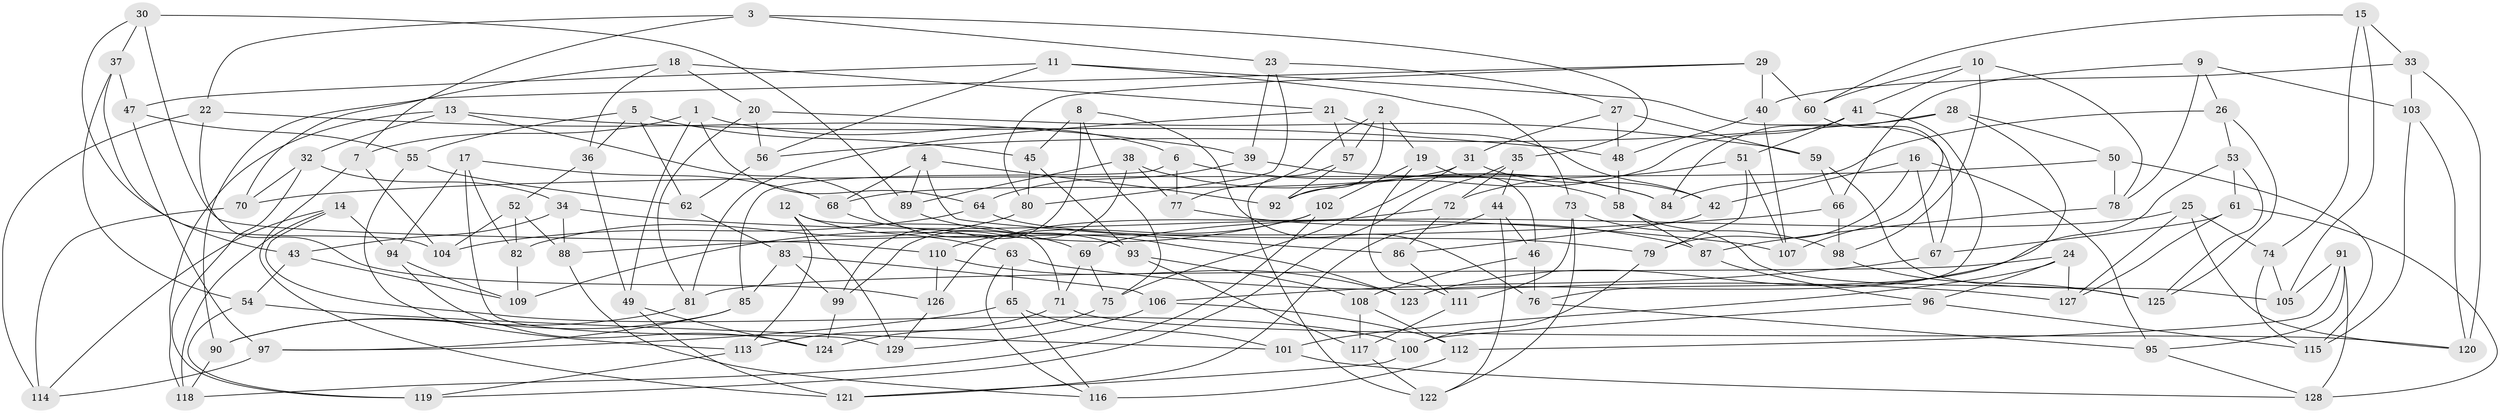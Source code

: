 // Generated by graph-tools (version 1.1) at 2025/59/03/09/25 04:59:30]
// undirected, 129 vertices, 258 edges
graph export_dot {
graph [start="1"]
  node [color=gray90,style=filled];
  1;
  2;
  3;
  4;
  5;
  6;
  7;
  8;
  9;
  10;
  11;
  12;
  13;
  14;
  15;
  16;
  17;
  18;
  19;
  20;
  21;
  22;
  23;
  24;
  25;
  26;
  27;
  28;
  29;
  30;
  31;
  32;
  33;
  34;
  35;
  36;
  37;
  38;
  39;
  40;
  41;
  42;
  43;
  44;
  45;
  46;
  47;
  48;
  49;
  50;
  51;
  52;
  53;
  54;
  55;
  56;
  57;
  58;
  59;
  60;
  61;
  62;
  63;
  64;
  65;
  66;
  67;
  68;
  69;
  70;
  71;
  72;
  73;
  74;
  75;
  76;
  77;
  78;
  79;
  80;
  81;
  82;
  83;
  84;
  85;
  86;
  87;
  88;
  89;
  90;
  91;
  92;
  93;
  94;
  95;
  96;
  97;
  98;
  99;
  100;
  101;
  102;
  103;
  104;
  105;
  106;
  107;
  108;
  109;
  110;
  111;
  112;
  113;
  114;
  115;
  116;
  117;
  118;
  119;
  120;
  121;
  122;
  123;
  124;
  125;
  126;
  127;
  128;
  129;
  1 -- 49;
  1 -- 64;
  1 -- 7;
  1 -- 6;
  2 -- 77;
  2 -- 92;
  2 -- 57;
  2 -- 19;
  3 -- 23;
  3 -- 35;
  3 -- 22;
  3 -- 7;
  4 -- 68;
  4 -- 92;
  4 -- 89;
  4 -- 86;
  5 -- 45;
  5 -- 55;
  5 -- 36;
  5 -- 62;
  6 -- 84;
  6 -- 77;
  6 -- 85;
  7 -- 121;
  7 -- 104;
  8 -- 45;
  8 -- 75;
  8 -- 76;
  8 -- 99;
  9 -- 78;
  9 -- 26;
  9 -- 103;
  9 -- 66;
  10 -- 41;
  10 -- 60;
  10 -- 78;
  10 -- 98;
  11 -- 67;
  11 -- 56;
  11 -- 47;
  11 -- 73;
  12 -- 113;
  12 -- 63;
  12 -- 129;
  12 -- 71;
  13 -- 32;
  13 -- 118;
  13 -- 93;
  13 -- 48;
  14 -- 118;
  14 -- 114;
  14 -- 94;
  14 -- 100;
  15 -- 60;
  15 -- 33;
  15 -- 74;
  15 -- 105;
  16 -- 42;
  16 -- 67;
  16 -- 95;
  16 -- 79;
  17 -- 129;
  17 -- 94;
  17 -- 68;
  17 -- 82;
  18 -- 20;
  18 -- 36;
  18 -- 21;
  18 -- 70;
  19 -- 111;
  19 -- 102;
  19 -- 46;
  20 -- 59;
  20 -- 81;
  20 -- 56;
  21 -- 81;
  21 -- 57;
  21 -- 42;
  22 -- 114;
  22 -- 39;
  22 -- 126;
  23 -- 80;
  23 -- 39;
  23 -- 27;
  24 -- 96;
  24 -- 81;
  24 -- 127;
  24 -- 101;
  25 -- 74;
  25 -- 120;
  25 -- 127;
  25 -- 69;
  26 -- 125;
  26 -- 53;
  26 -- 84;
  27 -- 59;
  27 -- 48;
  27 -- 31;
  28 -- 56;
  28 -- 84;
  28 -- 76;
  28 -- 50;
  29 -- 60;
  29 -- 80;
  29 -- 40;
  29 -- 90;
  30 -- 89;
  30 -- 110;
  30 -- 43;
  30 -- 37;
  31 -- 75;
  31 -- 42;
  31 -- 68;
  32 -- 70;
  32 -- 34;
  32 -- 119;
  33 -- 40;
  33 -- 103;
  33 -- 120;
  34 -- 107;
  34 -- 88;
  34 -- 43;
  35 -- 44;
  35 -- 72;
  35 -- 119;
  36 -- 52;
  36 -- 49;
  37 -- 104;
  37 -- 54;
  37 -- 47;
  38 -- 58;
  38 -- 77;
  38 -- 89;
  38 -- 99;
  39 -- 84;
  39 -- 64;
  40 -- 107;
  40 -- 48;
  41 -- 92;
  41 -- 51;
  41 -- 123;
  42 -- 86;
  43 -- 109;
  43 -- 54;
  44 -- 121;
  44 -- 122;
  44 -- 46;
  45 -- 80;
  45 -- 93;
  46 -- 108;
  46 -- 76;
  47 -- 55;
  47 -- 97;
  48 -- 58;
  49 -- 121;
  49 -- 124;
  50 -- 115;
  50 -- 70;
  50 -- 78;
  51 -- 79;
  51 -- 72;
  51 -- 107;
  52 -- 104;
  52 -- 82;
  52 -- 88;
  53 -- 125;
  53 -- 123;
  53 -- 61;
  54 -- 119;
  54 -- 101;
  55 -- 62;
  55 -- 113;
  56 -- 62;
  57 -- 122;
  57 -- 92;
  58 -- 87;
  58 -- 125;
  59 -- 105;
  59 -- 66;
  60 -- 107;
  61 -- 67;
  61 -- 127;
  61 -- 128;
  62 -- 83;
  63 -- 127;
  63 -- 116;
  63 -- 65;
  64 -- 79;
  64 -- 104;
  65 -- 116;
  65 -- 101;
  65 -- 97;
  66 -- 88;
  66 -- 98;
  67 -- 106;
  68 -- 69;
  69 -- 75;
  69 -- 71;
  70 -- 114;
  71 -- 120;
  71 -- 113;
  72 -- 86;
  72 -- 126;
  73 -- 122;
  73 -- 111;
  73 -- 98;
  74 -- 115;
  74 -- 105;
  75 -- 124;
  76 -- 95;
  77 -- 87;
  78 -- 87;
  79 -- 100;
  80 -- 82;
  81 -- 90;
  82 -- 109;
  83 -- 85;
  83 -- 99;
  83 -- 106;
  85 -- 97;
  85 -- 90;
  86 -- 111;
  87 -- 96;
  88 -- 116;
  89 -- 123;
  90 -- 118;
  91 -- 112;
  91 -- 105;
  91 -- 128;
  91 -- 95;
  93 -- 117;
  93 -- 108;
  94 -- 109;
  94 -- 124;
  95 -- 128;
  96 -- 100;
  96 -- 115;
  97 -- 114;
  98 -- 125;
  99 -- 124;
  100 -- 121;
  101 -- 128;
  102 -- 118;
  102 -- 109;
  102 -- 110;
  103 -- 115;
  103 -- 120;
  106 -- 129;
  106 -- 112;
  108 -- 117;
  108 -- 112;
  110 -- 126;
  110 -- 123;
  111 -- 117;
  112 -- 116;
  113 -- 119;
  117 -- 122;
  126 -- 129;
}
